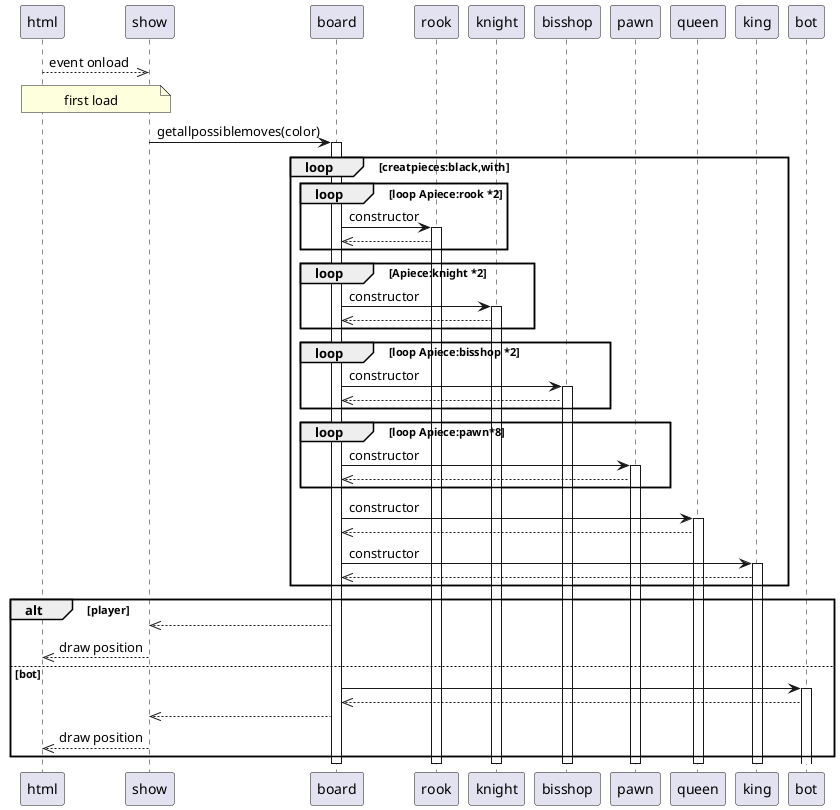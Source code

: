 @startuml
participant html
participant show
participant board
participant board
participant rook
participant knight
participant bisshop
participant pawn
participant queen
participant king
participant bot

html-->>show:event onload
note over html,show 
    first load
end note

show->board:getallpossiblemoves(color)
activate board
loop creatpieces:black,with
    loop loop Apiece:rook *2
        board->rook:constructor
        activate rook     
        board<<--rook
    end
    loop Apiece:knight *2
        board->knight:constructor
        activate knight 
        board<<--knight
    end
    loop loop Apiece:bisshop *2
        board->bisshop:constructor 
        activate bisshop
        board<<--bisshop
    end
    loop loop Apiece:pawn*8
        board->pawn:constructor 
        activate pawn
        board<<--pawn
    end
    board->queen:constructor 
    activate queen
    board<<--queen
    
    board->king:constructor 
    activate king
    board<<--king
end  
alt player
    show<<--board
    html<<--show:draw position
else bot
    board->bot
    activate bot
    board<<--bot
    show<<--board
    html<<--show:draw position
end

deactivate board
deactivate rook
deactivate knight
deactivate bisshop
deactivate queen
deactivate king
deactivate pawn
@enduml